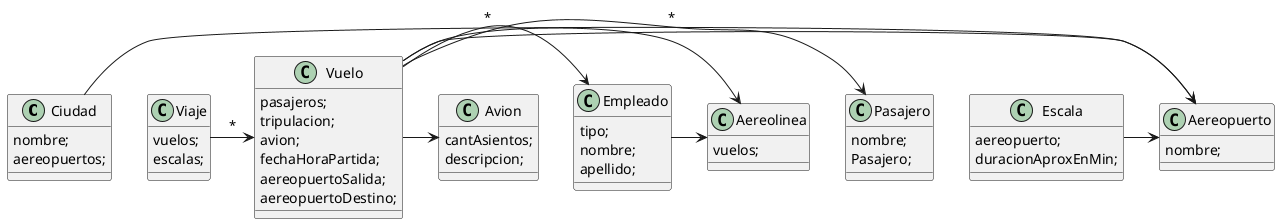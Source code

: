 @startuml
class Ciudad{
  nombre;
  aereopuertos;
}

class Aereopuerto{
  nombre;
}
  Ciudad -> Aereopuerto

class Viaje{
  vuelos;
  escalas;
}

class Escala{
  aereopuerto;
  duracionAproxEnMin;
}
Viaje -> Vuelo: *
Escala -> Aereopuerto


class Vuelo{
  pasajeros;
  tripulacion;
  avion;
  fechaHoraPartida;
  aereopuertoSalida;
  aereopuertoDestino;
}
Vuelo -> Aereopuerto

class Pasajero{
  nombre;
  Pasajero;
}
Vuelo -> Pasajero: *

class Empleado{
  tipo;
  nombre;
  apellido;
}
Vuelo -> Empleado: * 

class Avion{
  cantAsientos;
  descripcion;
}

class Aereolinea{
  vuelos;
}
Vuelo -> Aereolinea
Vuelo -> Avion
Empleado -> Aereolinea
@enduml

Programar este diagrama (sin metodos)
Subir a nuevo repositorio